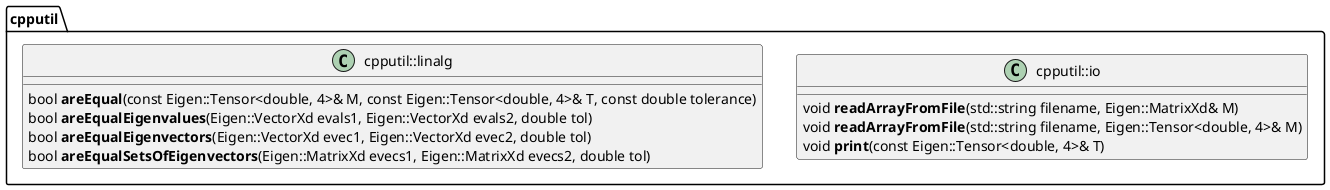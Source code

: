 @startuml


namespace cpputil {

    class cpputil::io {
        void **readArrayFromFile**(std::string filename, Eigen::MatrixXd& M)
        void **readArrayFromFile**(std::string filename, Eigen::Tensor<double, 4>& M)
        void **print**(const Eigen::Tensor<double, 4>& T)
    }

    class cpputil::linalg {
        bool **areEqual**(const Eigen::Tensor<double, 4>& M, const Eigen::Tensor<double, 4>& T, const double tolerance)
        bool **areEqualEigenvalues**(Eigen::VectorXd evals1, Eigen::VectorXd evals2, double tol)
        bool **areEqualEigenvectors**(Eigen::VectorXd evec1, Eigen::VectorXd evec2, double tol)
        bool **areEqualSetsOfEigenvectors**(Eigen::MatrixXd evecs1, Eigen::MatrixXd evecs2, double tol)
    }

}

@enduml
